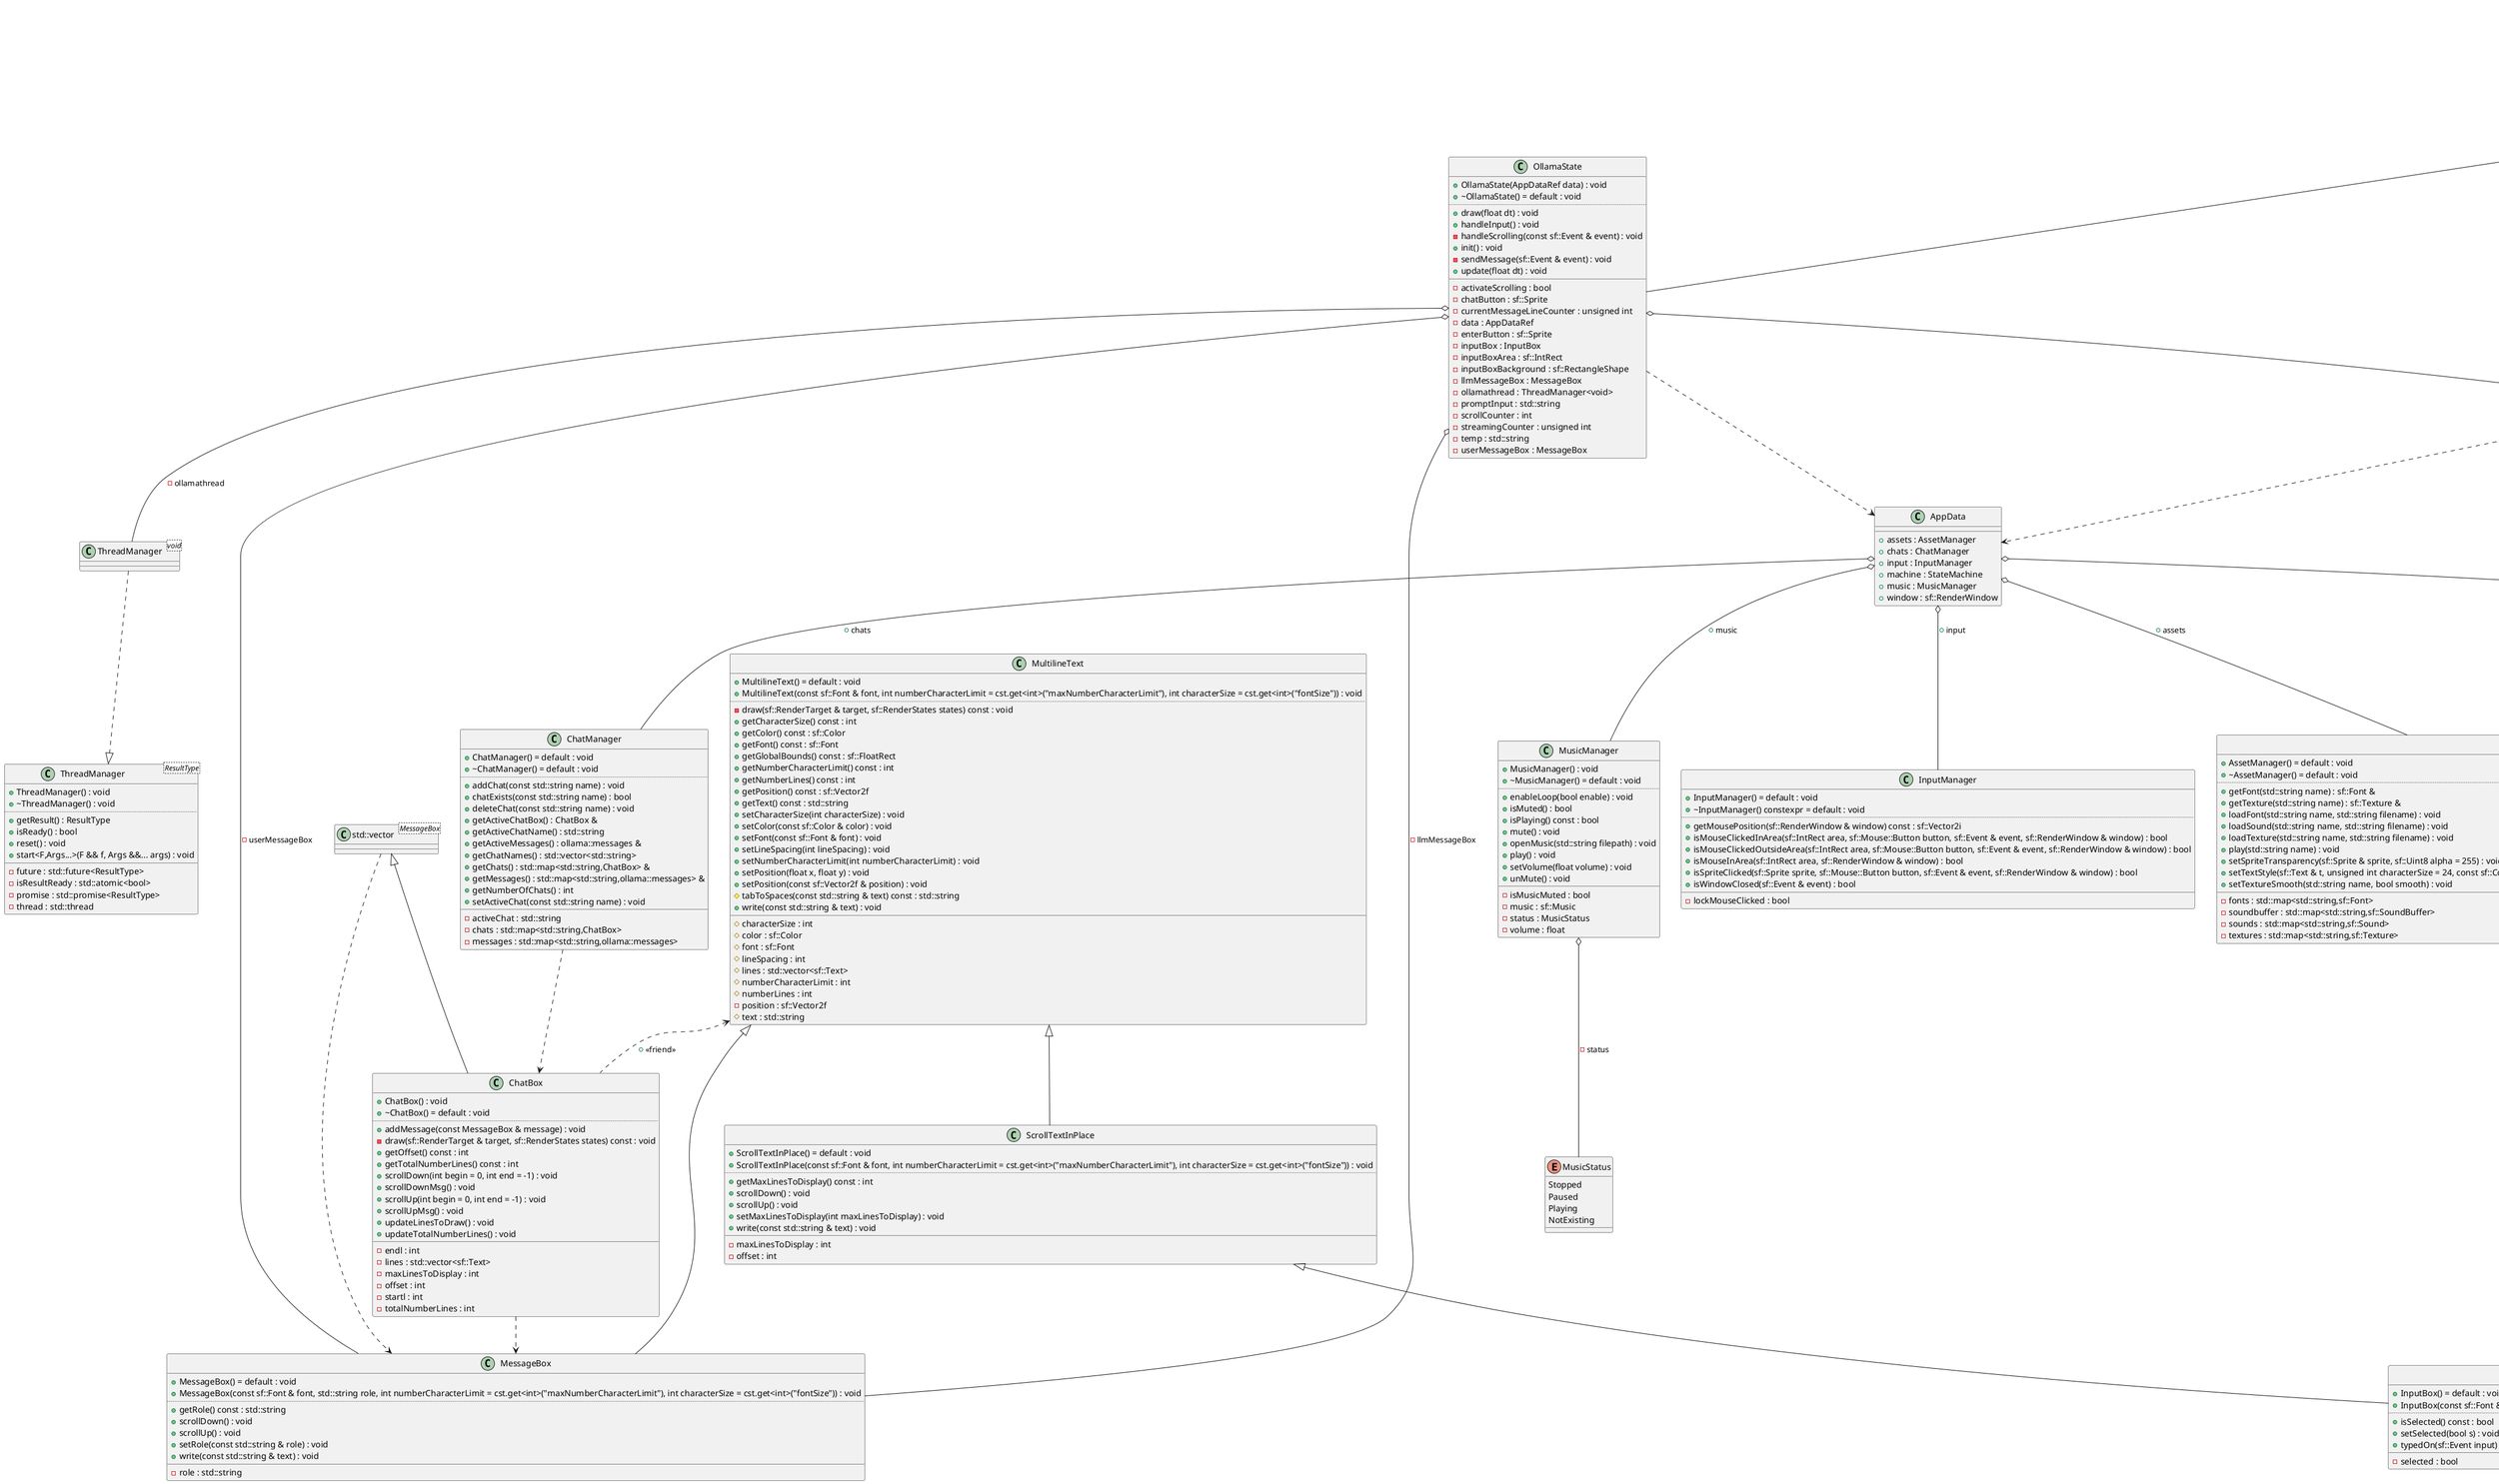 @startuml
abstract "State" as C_0001914138303902600425
abstract C_0001914138303902600425 {
+State() : void
..
{abstract} +draw(float dt) = 0 : void
{abstract} +handleInput() = 0 : void
{abstract} +init() = 0 : void
+pause() : void
+resume() : void
{abstract} +update(float dt) = 0 : void
__
}
class "std::vector<MessageBox>" as C_0013797594922140478519
class C_0013797594922140478519 {
__
}
class "StateMachine" as C_0013531716651485178890
class C_0013531716651485178890 {
+StateMachine() = default : void
+~StateMachine() = default : void
..
+GetActiveState() : StateRef &
+ProcessStateChanges() : void
+addState(StateRef newState, bool isReplacing = true) : void
+removeState() : void
__
-isadding : bool
-isremoving : bool
-isreplacing : bool
-newstate : StateRef
-states : std::stack<StateRef>
}
class "sf::Vector2<T>" as C_0000025472147750072530
class C_0000025472147750072530 {
__
}
class "AssetManager" as C_0007056669967416308786
class C_0007056669967416308786 {
+AssetManager() = default : void
+~AssetManager() = default : void
..
+getFont(std::string name) : sf::Font &
+getTexture(std::string name) : sf::Texture &
+loadFont(std::string name, std::string filename) : void
+loadSound(std::string name, std::string filename) : void
+loadTexture(std::string name, std::string filename) : void
+play(std::string name) : void
+setSpriteTransparency(sf::Sprite & sprite, sf::Uint8 alpha = 255) : void
+setTextStyle(sf::Text & t, unsigned int characterSize = 24, const sf::Color & color = sf::Color::Black, sf::Uint32 style = sf::Text::Regular, const sf::Color & outlineColor = sf::Color::Black, float outlineThickness = 1.0f) : void
+setTextureSmooth(std::string name, bool smooth) : void
__
-fonts : std::map<std::string,sf::Font>
-soundbuffer : std::map<std::string,sf::SoundBuffer>
-sounds : std::map<std::string,sf::Sound>
-textures : std::map<std::string,sf::Texture>
}
class "nlohmann::adl_serializer" as C_0008758017994193186544
class C_0008758017994193186544 {
{static} +from_json(const json & j, sf::Color & color) : void
{static} +to_json(json & j, const sf::Color & color) : void
__
}
class "nlohmann::adl_serializer<sf::Color,void>" as C_0006027996033599488936
class C_0006027996033599488936 {
{static} +from_json(const json & j, sf::Color & color) : void
{static} +to_json(json & j, const sf::Color & color) : void
__
}
class "nlohmann::adl_serializer<sf::Vector2<T>,void>" as C_0010335427585328718123
class C_0010335427585328718123 {
{static} +from_json(const json & j, sf::Vector2<T> & v) : void
{static} +to_json(json & j, const sf::Vector2<T> & v) : void
__
}
class "Constants" as C_0015731897903105408204
class C_0015731897903105408204 {
+Constants(std::string path) : void
..
+operator[](std::string key) const : std::string
..
+get<T=std::string>(std::string key) const : T
__
-j : json
}
class "MultilineText" as C_0006075958540417117804
class C_0006075958540417117804 {
+MultilineText() = default : void
+MultilineText(const sf::Font & font, int numberCharacterLimit = cst.get<int>("maxNumberCharacterLimit"), int characterSize = cst.get<int>("fontSize")) : void
..
-draw(sf::RenderTarget & target, sf::RenderStates states) const : void
+getCharacterSize() const : int
+getColor() const : sf::Color
+getFont() const : sf::Font
+getGlobalBounds() const : sf::FloatRect
+getNumberCharacterLimit() const : int
+getNumberLines() const : int
+getPosition() const : sf::Vector2f
+getText() const : std::string
+setCharacterSize(int characterSize) : void
+setColor(const sf::Color & color) : void
+setFont(const sf::Font & font) : void
+setLineSpacing(int lineSpacing) : void
+setNumberCharacterLimit(int numberCharacterLimit) : void
+setPosition(float x, float y) : void
+setPosition(const sf::Vector2f & position) : void
#tabToSpaces(const std::string & text) const : std::string
+write(const std::string & text) : void
__
#characterSize : int
#color : sf::Color
#font : sf::Font
#lineSpacing : int
#lines : std::vector<sf::Text>
#numberCharacterLimit : int
#numberLines : int
-position : sf::Vector2f
#text : std::string
}
class "ScrollTextInPlace" as C_0017227335679142879242
class C_0017227335679142879242 {
+ScrollTextInPlace() = default : void
+ScrollTextInPlace(const sf::Font & font, int numberCharacterLimit = cst.get<int>("maxNumberCharacterLimit"), int characterSize = cst.get<int>("fontSize")) : void
..
+getMaxLinesToDisplay() const : int
+scrollDown() : void
+scrollUp() : void
+setMaxLinesToDisplay(int maxLinesToDisplay) : void
+write(const std::string & text) : void
__
-maxLinesToDisplay : int
-offset : int
}
class "InputBox" as C_0006905555226801011843
class C_0006905555226801011843 {
+InputBox() = default : void
+InputBox(const sf::Font & font, int numberCharacterLimit = cst.get<int>("maxNumberCharacterLimit"), int characterSize = cst.get<int>("fontSize")) : void
..
+isSelected() const : bool
+setSelected(bool s) : void
+typedOn(sf::Event input) : void
__
-selected : bool
}
class "MessageBox" as C_0014537214693256561526
class C_0014537214693256561526 {
+MessageBox() = default : void
+MessageBox(const sf::Font & font, std::string role, int numberCharacterLimit = cst.get<int>("maxNumberCharacterLimit"), int characterSize = cst.get<int>("fontSize")) : void
..
+getRole() const : std::string
+scrollDown() : void
+scrollUp() : void
+setRole(const std::string & role) : void
+write(const std::string & text) : void
__
-role : std::string
}
class "ChatBox" as C_0016724738070354194970
class C_0016724738070354194970 {
+ChatBox() : void
+~ChatBox() = default : void
..
+addMessage(const MessageBox & message) : void
-draw(sf::RenderTarget & target, sf::RenderStates states) const : void
+getOffset() const : int
+getTotalNumberLines() const : int
+scrollDown(int begin = 0, int end = -1) : void
+scrollDownMsg() : void
+scrollUp(int begin = 0, int end = -1) : void
+scrollUpMsg() : void
+updateLinesToDraw() : void
+updateTotalNumberLines() : void
__
-endl : int
-lines : std::vector<sf::Text>
-maxLinesToDisplay : int
-offset : int
-startl : int
-totalNumberLines : int
}
class "ChatManager" as C_0014275120282245944757
class C_0014275120282245944757 {
+ChatManager() = default : void
+~ChatManager() = default : void
..
+addChat(const std::string name) : void
+chatExists(const std::string name) : bool
+deleteChat(const std::string name) : void
+getActiveChatBox() : ChatBox &
+getActiveChatName() : std::string
+getActiveMessages() : ollama::messages &
+getChatNames() : std::vector<std::string>
+getChats() : std::map<std::string,ChatBox> &
+getMessages() : std::map<std::string,ollama::messages> &
+getNumberOfChats() : int
+setActiveChat(const std::string name) : void
__
-activeChat : std::string
-chats : std::map<std::string,ChatBox>
-messages : std::map<std::string,ollama::messages>
}
class "InputManager" as C_0011218267209626974551
class C_0011218267209626974551 {
+InputManager() = default : void
+~InputManager() constexpr = default : void
..
+getMousePosition(sf::RenderWindow & window) const : sf::Vector2i
+isMouseClickedInArea(sf::IntRect area, sf::Mouse::Button button, sf::Event & event, sf::RenderWindow & window) : bool
+isMouseClickedOutsideArea(sf::IntRect area, sf::Mouse::Button button, sf::Event & event, sf::RenderWindow & window) : bool
+isMouseInArea(sf::IntRect area, sf::RenderWindow & window) : bool
+isSpriteClicked(sf::Sprite sprite, sf::Mouse::Button button, sf::Event & event, sf::RenderWindow & window) : bool
+isWindowClosed(sf::Event & event) : bool
__
-lockMouseClicked : bool
}
enum "MusicStatus" as C_0008159535231821289035
enum C_0008159535231821289035 {
Stopped
Paused
Playing
NotExisting
}
class "MusicManager" as C_0013018981818162392349
class C_0013018981818162392349 {
+MusicManager() : void
+~MusicManager() = default : void
..
+enableLoop(bool enable) : void
+isMuted() : bool
+isPlaying() const : bool
+mute() : void
+openMusic(std::string filepath) : void
+play() : void
+setVolume(float volume) : void
+unMute() : void
__
-isMusicMuted : bool
-music : sf::Music
-status : MusicStatus
-volume : float
}
class "AppData" as C_0002878685250157375085
class C_0002878685250157375085 {
__
+assets : AssetManager
+chats : ChatManager
+input : InputManager
+machine : StateMachine
+music : MusicManager
+window : sf::RenderWindow
}
class "App" as C_0018282610363821501524
class C_0018282610363821501524 {
+App(int width, int height, std::string title) : void
+~App() : void
..
-run() : void
__
-clock : sf::Clock
-data : AppDataRef
-dt : const float
}
class "ThreadManager<ResultType>" as C_0008931800749696307144
class C_0008931800749696307144 {
+ThreadManager() : void
+~ThreadManager() : void
..
+getResult() : ResultType
+isReady() : bool
+reset() : void
+start<F,Args...>(F && f, Args &&... args) : void
__
-future : std::future<ResultType>
-isResultReady : std::atomic<bool>
-promise : std::promise<ResultType>
-thread : std::thread
}
class "ThreadManager<void>" as C_0002020853330831851796
class C_0002020853330831851796 {
__
}
class "OllamaState" as C_0010767441053444769080
class C_0010767441053444769080 {
+OllamaState(AppDataRef data) : void
+~OllamaState() = default : void
..
+draw(float dt) : void
+handleInput() : void
-handleScrolling(const sf::Event & event) : void
+init() : void
-sendMessage(sf::Event & event) : void
+update(float dt) : void
__
-activateScrolling : bool
-chatButton : sf::Sprite
-currentMessageLineCounter : unsigned int
-data : AppDataRef
-enterButton : sf::Sprite
-inputBox : InputBox
-inputBoxArea : sf::IntRect
-inputBoxBackground : sf::RectangleShape
-llmMessageBox : MessageBox
-ollamathread : ThreadManager<void>
-promptInput : std::string
-scrollCounter : int
-streamingCounter : unsigned int
-temp : std::string
-userMessageBox : MessageBox
}
class "ChatSelectionState" as C_0012132415960241293045
class C_0012132415960241293045 {
+ChatSelectionState(AppDataRef data) : void
+~ChatSelectionState() = default : void
..
+chatExists(std::string name) : bool
-deleteChat(std::string name) : void
+draw(float dt) : void
+handleInput() : void
+init() : void
-newChat(std::string name) : void
+update(float dt) : void
__
-convAreas : std::map<std::string,sf::IntRect>
-convBackgrounds : std::map<std::string,sf::RectangleShape>
-conversations : std::map<std::string,InputBox>
-data : AppDataRef
-deleteButtonActive : std::map<std::string,bool>
-deleteButtons : std::map<std::string,sf::Sprite>
}
C_0013797594922140478519 ..> C_0014537214693256561526
C_0013531716651485178890 ..> C_0001914138303902600425
C_0006027996033599488936 ..|> C_0008758017994193186544
C_0010335427585328718123 ..> C_0000025472147750072530
C_0010335427585328718123 ..|> C_0008758017994193186544
C_0006075958540417117804 <.. C_0016724738070354194970 : +<<friend>>
C_0006075958540417117804 <|-- C_0017227335679142879242

C_0017227335679142879242 <|-- C_0006905555226801011843

C_0006075958540417117804 <|-- C_0014537214693256561526

C_0016724738070354194970 ..> C_0014537214693256561526
C_0013797594922140478519 <|-- C_0016724738070354194970

C_0014275120282245944757 ..> C_0016724738070354194970
C_0013018981818162392349 o-- C_0008159535231821289035 : -status
C_0002878685250157375085 o-- C_0013531716651485178890 : +machine
C_0002878685250157375085 o-- C_0011218267209626974551 : +input
C_0002878685250157375085 o-- C_0007056669967416308786 : +assets
C_0002878685250157375085 o-- C_0013018981818162392349 : +music
C_0002878685250157375085 o-- C_0014275120282245944757 : +chats
C_0002020853330831851796 ..|> C_0008931800749696307144
C_0010767441053444769080 ..> C_0002878685250157375085
C_0010767441053444769080 o-- C_0006905555226801011843 : -inputBox
C_0010767441053444769080 o-- C_0014537214693256561526 : -userMessageBox
C_0010767441053444769080 o-- C_0014537214693256561526 : -llmMessageBox
C_0010767441053444769080 o-- C_0002020853330831851796 : -ollamathread
C_0001914138303902600425 <|-- C_0010767441053444769080

C_0012132415960241293045 ..> C_0002878685250157375085
C_0001914138303902600425 <|-- C_0012132415960241293045


'Generated with clang-uml, version 0.5.6
'LLVM version clang version 19.1.5 (Fedora 19.1.5-1.fc41)
@enduml
